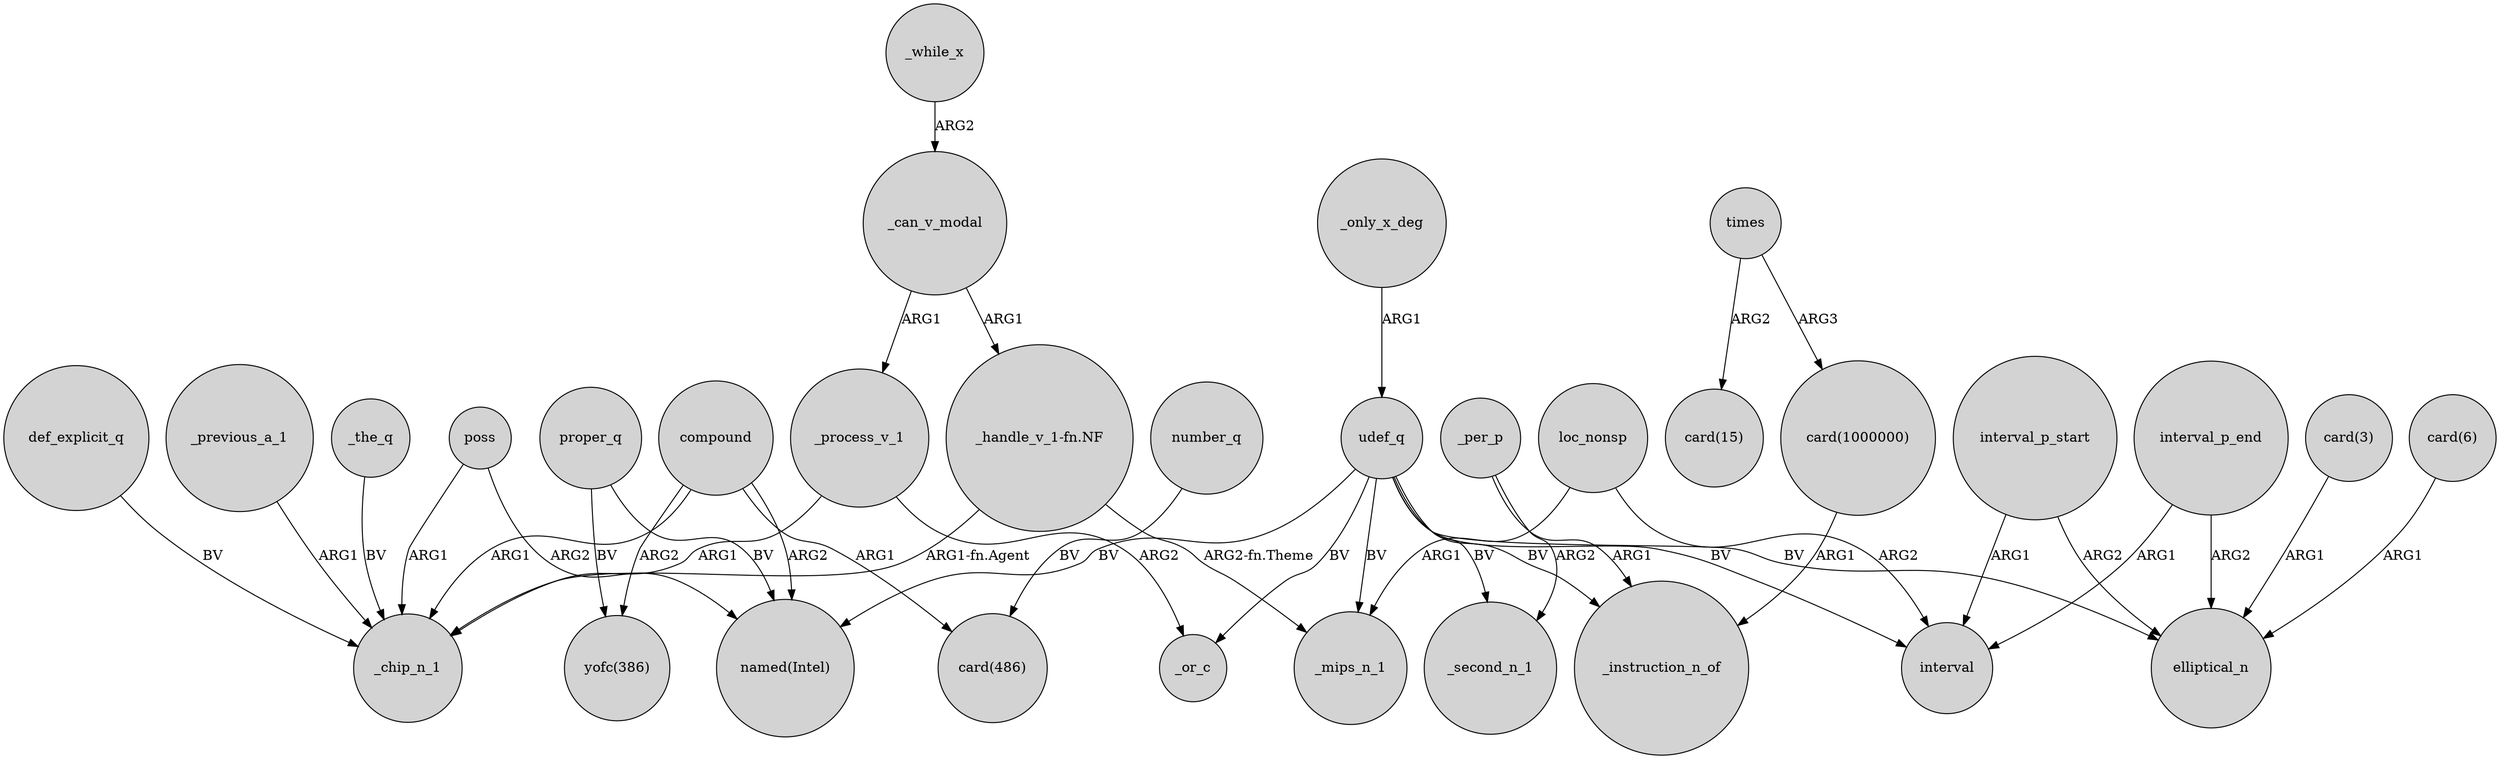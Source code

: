 digraph {
	node [shape=circle style=filled]
	_can_v_modal -> _process_v_1 [label=ARG1]
	udef_q -> "named(Intel)" [label=BV]
	_only_x_deg -> udef_q [label=ARG1]
	compound -> "named(Intel)" [label=ARG2]
	_per_p -> _second_n_1 [label=ARG2]
	loc_nonsp -> interval [label=ARG2]
	compound -> "card(486)" [label=ARG1]
	proper_q -> "yofc(386)" [label=BV]
	udef_q -> elliptical_n [label=BV]
	loc_nonsp -> _mips_n_1 [label=ARG1]
	poss -> "named(Intel)" [label=ARG2]
	"_handle_v_1-fn.NF" -> _chip_n_1 [label="ARG1-fn.Agent"]
	interval_p_end -> elliptical_n [label=ARG2]
	_the_q -> _chip_n_1 [label=BV]
	times -> "card(15)" [label=ARG2]
	interval_p_start -> elliptical_n [label=ARG2]
	udef_q -> _or_c [label=BV]
	udef_q -> _instruction_n_of [label=BV]
	compound -> "yofc(386)" [label=ARG2]
	"_handle_v_1-fn.NF" -> _mips_n_1 [label="ARG2-fn.Theme"]
	"card(3)" -> elliptical_n [label=ARG1]
	_can_v_modal -> "_handle_v_1-fn.NF" [label=ARG1]
	interval_p_start -> interval [label=ARG1]
	times -> "card(1000000)" [label=ARG3]
	udef_q -> _second_n_1 [label=BV]
	udef_q -> _mips_n_1 [label=BV]
	_process_v_1 -> _or_c [label=ARG2]
	"card(1000000)" -> _instruction_n_of [label=ARG1]
	def_explicit_q -> _chip_n_1 [label=BV]
	compound -> _chip_n_1 [label=ARG1]
	interval_p_end -> interval [label=ARG1]
	_while_x -> _can_v_modal [label=ARG2]
	poss -> _chip_n_1 [label=ARG1]
	"card(6)" -> elliptical_n [label=ARG1]
	proper_q -> "named(Intel)" [label=BV]
	number_q -> "card(486)" [label=BV]
	_previous_a_1 -> _chip_n_1 [label=ARG1]
	_per_p -> _instruction_n_of [label=ARG1]
	udef_q -> interval [label=BV]
	_process_v_1 -> _chip_n_1 [label=ARG1]
}
